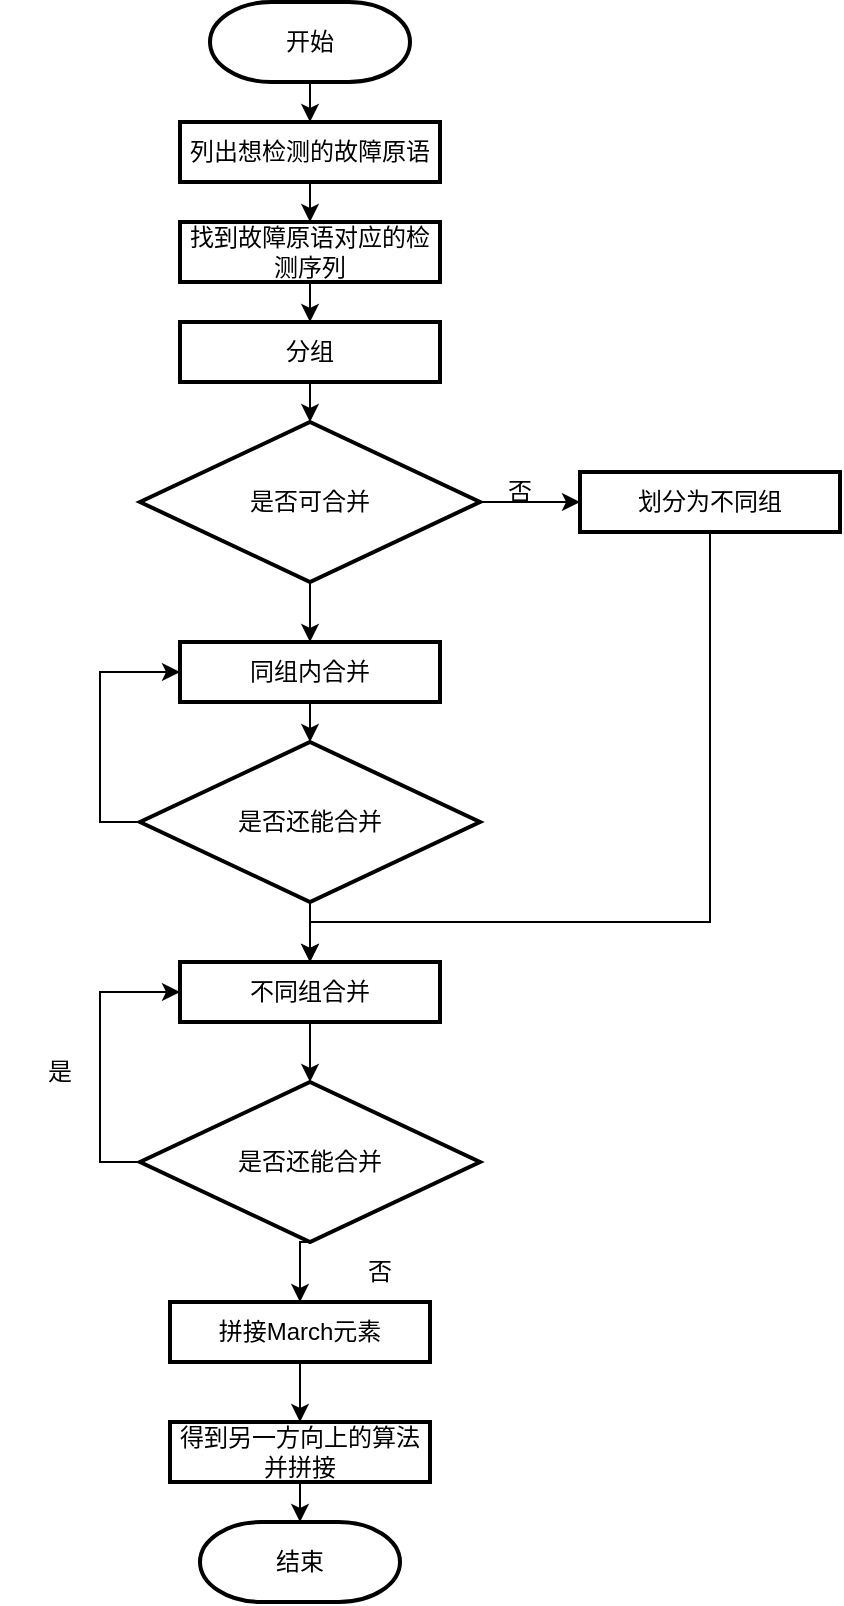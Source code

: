 <mxfile version="20.8.20" type="github">
  <diagram name="第 1 页" id="WD2iW0TmA2BiwTpobsJJ">
    <mxGraphModel dx="1114" dy="616" grid="1" gridSize="10" guides="1" tooltips="1" connect="1" arrows="1" fold="1" page="1" pageScale="1" pageWidth="827" pageHeight="1169" math="0" shadow="0">
      <root>
        <mxCell id="0" />
        <mxCell id="1" parent="0" />
        <mxCell id="ttMrLlS8LR5_MQvA2qy1-16" style="edgeStyle=orthogonalEdgeStyle;rounded=0;orthogonalLoop=1;jettySize=auto;html=1;exitX=0.5;exitY=1;exitDx=0;exitDy=0;exitPerimeter=0;entryX=0.5;entryY=0;entryDx=0;entryDy=0;" edge="1" parent="1" source="ttMrLlS8LR5_MQvA2qy1-2" target="ttMrLlS8LR5_MQvA2qy1-3">
          <mxGeometry relative="1" as="geometry" />
        </mxCell>
        <mxCell id="ttMrLlS8LR5_MQvA2qy1-2" value="开始" style="strokeWidth=2;html=1;shape=mxgraph.flowchart.terminator;whiteSpace=wrap;" vertex="1" parent="1">
          <mxGeometry x="345" y="20" width="100" height="40" as="geometry" />
        </mxCell>
        <mxCell id="ttMrLlS8LR5_MQvA2qy1-17" style="edgeStyle=orthogonalEdgeStyle;rounded=0;orthogonalLoop=1;jettySize=auto;html=1;exitX=0.5;exitY=1;exitDx=0;exitDy=0;entryX=0.5;entryY=0;entryDx=0;entryDy=0;" edge="1" parent="1" source="ttMrLlS8LR5_MQvA2qy1-3" target="ttMrLlS8LR5_MQvA2qy1-4">
          <mxGeometry relative="1" as="geometry" />
        </mxCell>
        <mxCell id="ttMrLlS8LR5_MQvA2qy1-3" value="列出想检测的故障原语" style="rounded=0;whiteSpace=wrap;html=1;strokeWidth=2;" vertex="1" parent="1">
          <mxGeometry x="330" y="80" width="130" height="30" as="geometry" />
        </mxCell>
        <mxCell id="ttMrLlS8LR5_MQvA2qy1-18" style="edgeStyle=orthogonalEdgeStyle;rounded=0;orthogonalLoop=1;jettySize=auto;html=1;exitX=0.5;exitY=1;exitDx=0;exitDy=0;entryX=0.5;entryY=0;entryDx=0;entryDy=0;" edge="1" parent="1" source="ttMrLlS8LR5_MQvA2qy1-4" target="ttMrLlS8LR5_MQvA2qy1-5">
          <mxGeometry relative="1" as="geometry" />
        </mxCell>
        <mxCell id="ttMrLlS8LR5_MQvA2qy1-4" value="找到故障原语对应的检测序列" style="rounded=0;whiteSpace=wrap;html=1;strokeWidth=2;" vertex="1" parent="1">
          <mxGeometry x="330" y="130" width="130" height="30" as="geometry" />
        </mxCell>
        <mxCell id="ttMrLlS8LR5_MQvA2qy1-34" style="edgeStyle=orthogonalEdgeStyle;rounded=0;orthogonalLoop=1;jettySize=auto;html=1;exitX=0.5;exitY=1;exitDx=0;exitDy=0;entryX=0.5;entryY=0;entryDx=0;entryDy=0;" edge="1" parent="1" source="ttMrLlS8LR5_MQvA2qy1-5" target="ttMrLlS8LR5_MQvA2qy1-6">
          <mxGeometry relative="1" as="geometry" />
        </mxCell>
        <mxCell id="ttMrLlS8LR5_MQvA2qy1-5" value="分组" style="rounded=0;whiteSpace=wrap;html=1;strokeWidth=2;" vertex="1" parent="1">
          <mxGeometry x="330" y="180" width="130" height="30" as="geometry" />
        </mxCell>
        <mxCell id="ttMrLlS8LR5_MQvA2qy1-21" style="edgeStyle=orthogonalEdgeStyle;rounded=0;orthogonalLoop=1;jettySize=auto;html=1;exitX=1;exitY=0.5;exitDx=0;exitDy=0;" edge="1" parent="1" source="ttMrLlS8LR5_MQvA2qy1-6" target="ttMrLlS8LR5_MQvA2qy1-9">
          <mxGeometry relative="1" as="geometry" />
        </mxCell>
        <mxCell id="ttMrLlS8LR5_MQvA2qy1-35" style="edgeStyle=orthogonalEdgeStyle;rounded=0;orthogonalLoop=1;jettySize=auto;html=1;exitX=0.5;exitY=1;exitDx=0;exitDy=0;entryX=0.5;entryY=0;entryDx=0;entryDy=0;" edge="1" parent="1" source="ttMrLlS8LR5_MQvA2qy1-6" target="ttMrLlS8LR5_MQvA2qy1-8">
          <mxGeometry relative="1" as="geometry" />
        </mxCell>
        <mxCell id="ttMrLlS8LR5_MQvA2qy1-6" value="是否可合并" style="rhombus;whiteSpace=wrap;html=1;strokeWidth=2;" vertex="1" parent="1">
          <mxGeometry x="310" y="230" width="170" height="80" as="geometry" />
        </mxCell>
        <mxCell id="ttMrLlS8LR5_MQvA2qy1-38" style="edgeStyle=orthogonalEdgeStyle;rounded=0;orthogonalLoop=1;jettySize=auto;html=1;exitX=0.5;exitY=1;exitDx=0;exitDy=0;entryX=0.5;entryY=0;entryDx=0;entryDy=0;" edge="1" parent="1" source="ttMrLlS8LR5_MQvA2qy1-8" target="ttMrLlS8LR5_MQvA2qy1-37">
          <mxGeometry relative="1" as="geometry" />
        </mxCell>
        <mxCell id="ttMrLlS8LR5_MQvA2qy1-8" value="同组内合并" style="rounded=0;whiteSpace=wrap;html=1;strokeWidth=2;" vertex="1" parent="1">
          <mxGeometry x="330" y="340" width="130" height="30" as="geometry" />
        </mxCell>
        <mxCell id="ttMrLlS8LR5_MQvA2qy1-41" style="edgeStyle=orthogonalEdgeStyle;rounded=0;orthogonalLoop=1;jettySize=auto;html=1;exitX=0.5;exitY=1;exitDx=0;exitDy=0;entryX=0.5;entryY=0;entryDx=0;entryDy=0;" edge="1" parent="1" source="ttMrLlS8LR5_MQvA2qy1-9" target="ttMrLlS8LR5_MQvA2qy1-10">
          <mxGeometry relative="1" as="geometry">
            <Array as="points">
              <mxPoint x="595" y="480" />
              <mxPoint x="395" y="480" />
            </Array>
          </mxGeometry>
        </mxCell>
        <mxCell id="ttMrLlS8LR5_MQvA2qy1-9" value="划分为不同组" style="rounded=0;whiteSpace=wrap;html=1;strokeWidth=2;" vertex="1" parent="1">
          <mxGeometry x="530" y="255" width="130" height="30" as="geometry" />
        </mxCell>
        <mxCell id="ttMrLlS8LR5_MQvA2qy1-24" style="edgeStyle=orthogonalEdgeStyle;rounded=0;orthogonalLoop=1;jettySize=auto;html=1;exitX=0.5;exitY=1;exitDx=0;exitDy=0;entryX=0.5;entryY=0;entryDx=0;entryDy=0;" edge="1" parent="1" source="ttMrLlS8LR5_MQvA2qy1-10" target="ttMrLlS8LR5_MQvA2qy1-11">
          <mxGeometry relative="1" as="geometry" />
        </mxCell>
        <mxCell id="ttMrLlS8LR5_MQvA2qy1-10" value="不同组合并" style="rounded=0;whiteSpace=wrap;html=1;strokeWidth=2;" vertex="1" parent="1">
          <mxGeometry x="330" y="500" width="130" height="30" as="geometry" />
        </mxCell>
        <mxCell id="ttMrLlS8LR5_MQvA2qy1-25" style="edgeStyle=orthogonalEdgeStyle;rounded=0;orthogonalLoop=1;jettySize=auto;html=1;exitX=0;exitY=0.5;exitDx=0;exitDy=0;entryX=0;entryY=0.5;entryDx=0;entryDy=0;" edge="1" parent="1" source="ttMrLlS8LR5_MQvA2qy1-11" target="ttMrLlS8LR5_MQvA2qy1-10">
          <mxGeometry relative="1" as="geometry" />
        </mxCell>
        <mxCell id="ttMrLlS8LR5_MQvA2qy1-26" style="edgeStyle=orthogonalEdgeStyle;rounded=0;orthogonalLoop=1;jettySize=auto;html=1;exitX=0.5;exitY=1;exitDx=0;exitDy=0;entryX=0.5;entryY=0;entryDx=0;entryDy=0;" edge="1" parent="1" source="ttMrLlS8LR5_MQvA2qy1-11" target="ttMrLlS8LR5_MQvA2qy1-12">
          <mxGeometry relative="1" as="geometry" />
        </mxCell>
        <mxCell id="ttMrLlS8LR5_MQvA2qy1-11" value="是否还能合并" style="rhombus;whiteSpace=wrap;html=1;strokeWidth=2;" vertex="1" parent="1">
          <mxGeometry x="310" y="560" width="170" height="80" as="geometry" />
        </mxCell>
        <mxCell id="ttMrLlS8LR5_MQvA2qy1-27" style="edgeStyle=orthogonalEdgeStyle;rounded=0;orthogonalLoop=1;jettySize=auto;html=1;exitX=0.5;exitY=1;exitDx=0;exitDy=0;entryX=0.5;entryY=0;entryDx=0;entryDy=0;" edge="1" parent="1" source="ttMrLlS8LR5_MQvA2qy1-12" target="ttMrLlS8LR5_MQvA2qy1-13">
          <mxGeometry relative="1" as="geometry" />
        </mxCell>
        <mxCell id="ttMrLlS8LR5_MQvA2qy1-12" value="拼接March元素" style="rounded=0;whiteSpace=wrap;html=1;strokeWidth=2;" vertex="1" parent="1">
          <mxGeometry x="325" y="670" width="130" height="30" as="geometry" />
        </mxCell>
        <mxCell id="ttMrLlS8LR5_MQvA2qy1-28" style="edgeStyle=orthogonalEdgeStyle;rounded=0;orthogonalLoop=1;jettySize=auto;html=1;exitX=0.5;exitY=1;exitDx=0;exitDy=0;entryX=0.5;entryY=0;entryDx=0;entryDy=0;entryPerimeter=0;" edge="1" parent="1" source="ttMrLlS8LR5_MQvA2qy1-13" target="ttMrLlS8LR5_MQvA2qy1-14">
          <mxGeometry relative="1" as="geometry" />
        </mxCell>
        <mxCell id="ttMrLlS8LR5_MQvA2qy1-13" value="得到另一方向上的算法并拼接" style="rounded=0;whiteSpace=wrap;html=1;strokeWidth=2;" vertex="1" parent="1">
          <mxGeometry x="325" y="730" width="130" height="30" as="geometry" />
        </mxCell>
        <mxCell id="ttMrLlS8LR5_MQvA2qy1-14" value="结束" style="strokeWidth=2;html=1;shape=mxgraph.flowchart.terminator;whiteSpace=wrap;" vertex="1" parent="1">
          <mxGeometry x="340" y="780" width="100" height="40" as="geometry" />
        </mxCell>
        <mxCell id="ttMrLlS8LR5_MQvA2qy1-30" value="否" style="text;html=1;strokeColor=none;fillColor=none;align=center;verticalAlign=middle;whiteSpace=wrap;rounded=0;" vertex="1" parent="1">
          <mxGeometry x="470" y="250" width="60" height="30" as="geometry" />
        </mxCell>
        <mxCell id="ttMrLlS8LR5_MQvA2qy1-31" value="否" style="text;html=1;strokeColor=none;fillColor=none;align=center;verticalAlign=middle;whiteSpace=wrap;rounded=0;" vertex="1" parent="1">
          <mxGeometry x="400" y="640" width="60" height="30" as="geometry" />
        </mxCell>
        <mxCell id="ttMrLlS8LR5_MQvA2qy1-32" value="是" style="text;html=1;strokeColor=none;fillColor=none;align=center;verticalAlign=middle;whiteSpace=wrap;rounded=0;" vertex="1" parent="1">
          <mxGeometry x="240" y="540" width="60" height="30" as="geometry" />
        </mxCell>
        <mxCell id="ttMrLlS8LR5_MQvA2qy1-39" style="edgeStyle=orthogonalEdgeStyle;rounded=0;orthogonalLoop=1;jettySize=auto;html=1;exitX=0.5;exitY=1;exitDx=0;exitDy=0;entryX=0.5;entryY=0;entryDx=0;entryDy=0;" edge="1" parent="1" source="ttMrLlS8LR5_MQvA2qy1-37" target="ttMrLlS8LR5_MQvA2qy1-10">
          <mxGeometry relative="1" as="geometry" />
        </mxCell>
        <mxCell id="ttMrLlS8LR5_MQvA2qy1-40" style="edgeStyle=orthogonalEdgeStyle;rounded=0;orthogonalLoop=1;jettySize=auto;html=1;exitX=0;exitY=0.5;exitDx=0;exitDy=0;entryX=0;entryY=0.5;entryDx=0;entryDy=0;" edge="1" parent="1" source="ttMrLlS8LR5_MQvA2qy1-37" target="ttMrLlS8LR5_MQvA2qy1-8">
          <mxGeometry relative="1" as="geometry" />
        </mxCell>
        <mxCell id="ttMrLlS8LR5_MQvA2qy1-37" value="是否还能合并" style="rhombus;whiteSpace=wrap;html=1;strokeWidth=2;" vertex="1" parent="1">
          <mxGeometry x="310" y="390" width="170" height="80" as="geometry" />
        </mxCell>
      </root>
    </mxGraphModel>
  </diagram>
</mxfile>
